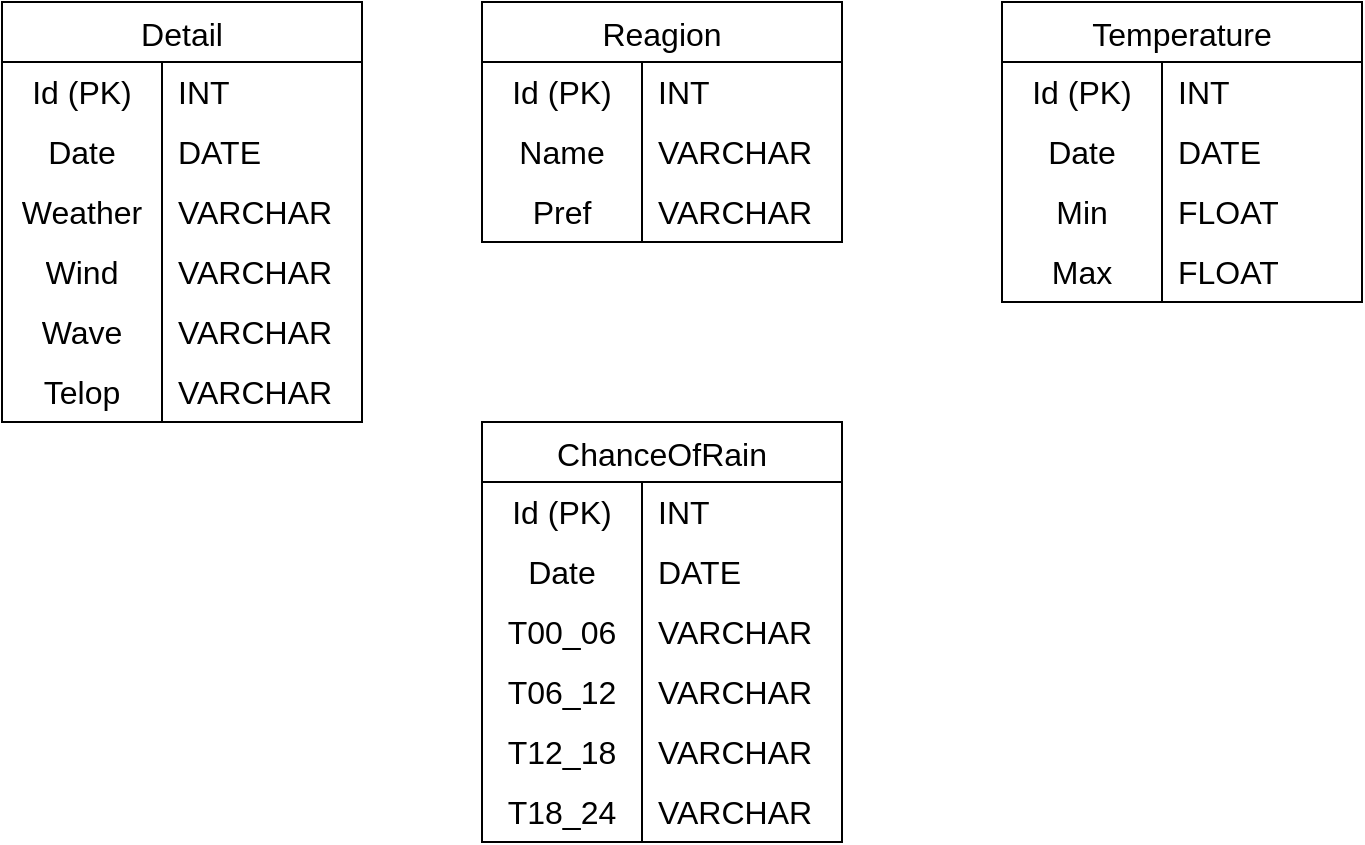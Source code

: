 <mxfile version="23.1.1" type="github">
  <diagram name="ページ1" id="7Na3_PlF_iCNdOLPFnab">
    <mxGraphModel dx="1062" dy="582" grid="1" gridSize="10" guides="1" tooltips="1" connect="1" arrows="1" fold="1" page="1" pageScale="1" pageWidth="827" pageHeight="1169" math="0" shadow="0">
      <root>
        <mxCell id="0" />
        <mxCell id="1" parent="0" />
        <mxCell id="b7qTKXQx5_YAtT5e8Tlb-1" value="Reagion" style="shape=table;startSize=30;container=1;collapsible=0;childLayout=tableLayout;fixedRows=1;rowLines=0;fontStyle=0;strokeColor=default;fontSize=16;" vertex="1" parent="1">
          <mxGeometry x="300" y="340" width="180" height="120" as="geometry" />
        </mxCell>
        <mxCell id="b7qTKXQx5_YAtT5e8Tlb-2" value="" style="shape=tableRow;horizontal=0;startSize=0;swimlaneHead=0;swimlaneBody=0;top=0;left=0;bottom=0;right=0;collapsible=0;dropTarget=0;fillColor=none;points=[[0,0.5],[1,0.5]];portConstraint=eastwest;strokeColor=inherit;fontSize=16;" vertex="1" parent="b7qTKXQx5_YAtT5e8Tlb-1">
          <mxGeometry y="30" width="180" height="30" as="geometry" />
        </mxCell>
        <mxCell id="b7qTKXQx5_YAtT5e8Tlb-3" value="Id (PK)" style="shape=partialRectangle;html=1;whiteSpace=wrap;connectable=0;fillColor=none;top=0;left=0;bottom=0;right=0;overflow=hidden;pointerEvents=1;strokeColor=inherit;fontSize=16;" vertex="1" parent="b7qTKXQx5_YAtT5e8Tlb-2">
          <mxGeometry width="80" height="30" as="geometry">
            <mxRectangle width="80" height="30" as="alternateBounds" />
          </mxGeometry>
        </mxCell>
        <mxCell id="b7qTKXQx5_YAtT5e8Tlb-4" value="INT" style="shape=partialRectangle;html=1;whiteSpace=wrap;connectable=0;fillColor=none;top=0;left=0;bottom=0;right=0;align=left;spacingLeft=6;overflow=hidden;strokeColor=inherit;fontSize=16;" vertex="1" parent="b7qTKXQx5_YAtT5e8Tlb-2">
          <mxGeometry x="80" width="100" height="30" as="geometry">
            <mxRectangle width="100" height="30" as="alternateBounds" />
          </mxGeometry>
        </mxCell>
        <mxCell id="b7qTKXQx5_YAtT5e8Tlb-5" value="" style="shape=tableRow;horizontal=0;startSize=0;swimlaneHead=0;swimlaneBody=0;top=0;left=0;bottom=0;right=0;collapsible=0;dropTarget=0;fillColor=none;points=[[0,0.5],[1,0.5]];portConstraint=eastwest;strokeColor=inherit;fontSize=16;" vertex="1" parent="b7qTKXQx5_YAtT5e8Tlb-1">
          <mxGeometry y="60" width="180" height="30" as="geometry" />
        </mxCell>
        <mxCell id="b7qTKXQx5_YAtT5e8Tlb-6" value="Name" style="shape=partialRectangle;html=1;whiteSpace=wrap;connectable=0;fillColor=none;top=0;left=0;bottom=0;right=0;overflow=hidden;strokeColor=inherit;fontSize=16;" vertex="1" parent="b7qTKXQx5_YAtT5e8Tlb-5">
          <mxGeometry width="80" height="30" as="geometry">
            <mxRectangle width="80" height="30" as="alternateBounds" />
          </mxGeometry>
        </mxCell>
        <mxCell id="b7qTKXQx5_YAtT5e8Tlb-7" value="VARCHAR" style="shape=partialRectangle;html=1;whiteSpace=wrap;connectable=0;fillColor=none;top=0;left=0;bottom=0;right=0;align=left;spacingLeft=6;overflow=hidden;strokeColor=inherit;fontSize=16;" vertex="1" parent="b7qTKXQx5_YAtT5e8Tlb-5">
          <mxGeometry x="80" width="100" height="30" as="geometry">
            <mxRectangle width="100" height="30" as="alternateBounds" />
          </mxGeometry>
        </mxCell>
        <mxCell id="b7qTKXQx5_YAtT5e8Tlb-8" value="" style="shape=tableRow;horizontal=0;startSize=0;swimlaneHead=0;swimlaneBody=0;top=0;left=0;bottom=0;right=0;collapsible=0;dropTarget=0;fillColor=none;points=[[0,0.5],[1,0.5]];portConstraint=eastwest;strokeColor=inherit;fontSize=16;" vertex="1" parent="b7qTKXQx5_YAtT5e8Tlb-1">
          <mxGeometry y="90" width="180" height="30" as="geometry" />
        </mxCell>
        <mxCell id="b7qTKXQx5_YAtT5e8Tlb-9" value="Pref" style="shape=partialRectangle;html=1;whiteSpace=wrap;connectable=0;fillColor=none;top=0;left=0;bottom=0;right=0;overflow=hidden;strokeColor=inherit;fontSize=16;" vertex="1" parent="b7qTKXQx5_YAtT5e8Tlb-8">
          <mxGeometry width="80" height="30" as="geometry">
            <mxRectangle width="80" height="30" as="alternateBounds" />
          </mxGeometry>
        </mxCell>
        <mxCell id="b7qTKXQx5_YAtT5e8Tlb-10" value="VARCHAR" style="shape=partialRectangle;html=1;whiteSpace=wrap;connectable=0;fillColor=none;top=0;left=0;bottom=0;right=0;align=left;spacingLeft=6;overflow=hidden;strokeColor=inherit;fontSize=16;" vertex="1" parent="b7qTKXQx5_YAtT5e8Tlb-8">
          <mxGeometry x="80" width="100" height="30" as="geometry">
            <mxRectangle width="100" height="30" as="alternateBounds" />
          </mxGeometry>
        </mxCell>
        <mxCell id="b7qTKXQx5_YAtT5e8Tlb-12" value="Temperature" style="shape=table;startSize=30;container=1;collapsible=0;childLayout=tableLayout;fixedRows=1;rowLines=0;fontStyle=0;strokeColor=default;fontSize=16;" vertex="1" parent="1">
          <mxGeometry x="560" y="340" width="180" height="150" as="geometry" />
        </mxCell>
        <mxCell id="b7qTKXQx5_YAtT5e8Tlb-13" value="" style="shape=tableRow;horizontal=0;startSize=0;swimlaneHead=0;swimlaneBody=0;top=0;left=0;bottom=0;right=0;collapsible=0;dropTarget=0;fillColor=none;points=[[0,0.5],[1,0.5]];portConstraint=eastwest;strokeColor=inherit;fontSize=16;" vertex="1" parent="b7qTKXQx5_YAtT5e8Tlb-12">
          <mxGeometry y="30" width="180" height="30" as="geometry" />
        </mxCell>
        <mxCell id="b7qTKXQx5_YAtT5e8Tlb-14" value="Id (PK)" style="shape=partialRectangle;html=1;whiteSpace=wrap;connectable=0;fillColor=none;top=0;left=0;bottom=0;right=0;overflow=hidden;pointerEvents=1;strokeColor=inherit;fontSize=16;" vertex="1" parent="b7qTKXQx5_YAtT5e8Tlb-13">
          <mxGeometry width="80" height="30" as="geometry">
            <mxRectangle width="80" height="30" as="alternateBounds" />
          </mxGeometry>
        </mxCell>
        <mxCell id="b7qTKXQx5_YAtT5e8Tlb-15" value="INT" style="shape=partialRectangle;html=1;whiteSpace=wrap;connectable=0;fillColor=none;top=0;left=0;bottom=0;right=0;align=left;spacingLeft=6;overflow=hidden;strokeColor=inherit;fontSize=16;" vertex="1" parent="b7qTKXQx5_YAtT5e8Tlb-13">
          <mxGeometry x="80" width="100" height="30" as="geometry">
            <mxRectangle width="100" height="30" as="alternateBounds" />
          </mxGeometry>
        </mxCell>
        <mxCell id="b7qTKXQx5_YAtT5e8Tlb-16" value="" style="shape=tableRow;horizontal=0;startSize=0;swimlaneHead=0;swimlaneBody=0;top=0;left=0;bottom=0;right=0;collapsible=0;dropTarget=0;fillColor=none;points=[[0,0.5],[1,0.5]];portConstraint=eastwest;strokeColor=inherit;fontSize=16;" vertex="1" parent="b7qTKXQx5_YAtT5e8Tlb-12">
          <mxGeometry y="60" width="180" height="30" as="geometry" />
        </mxCell>
        <mxCell id="b7qTKXQx5_YAtT5e8Tlb-17" value="Date" style="shape=partialRectangle;html=1;whiteSpace=wrap;connectable=0;fillColor=none;top=0;left=0;bottom=0;right=0;overflow=hidden;strokeColor=inherit;fontSize=16;" vertex="1" parent="b7qTKXQx5_YAtT5e8Tlb-16">
          <mxGeometry width="80" height="30" as="geometry">
            <mxRectangle width="80" height="30" as="alternateBounds" />
          </mxGeometry>
        </mxCell>
        <mxCell id="b7qTKXQx5_YAtT5e8Tlb-18" value="DATE" style="shape=partialRectangle;html=1;whiteSpace=wrap;connectable=0;fillColor=none;top=0;left=0;bottom=0;right=0;align=left;spacingLeft=6;overflow=hidden;strokeColor=inherit;fontSize=16;" vertex="1" parent="b7qTKXQx5_YAtT5e8Tlb-16">
          <mxGeometry x="80" width="100" height="30" as="geometry">
            <mxRectangle width="100" height="30" as="alternateBounds" />
          </mxGeometry>
        </mxCell>
        <mxCell id="b7qTKXQx5_YAtT5e8Tlb-19" value="" style="shape=tableRow;horizontal=0;startSize=0;swimlaneHead=0;swimlaneBody=0;top=0;left=0;bottom=0;right=0;collapsible=0;dropTarget=0;fillColor=none;points=[[0,0.5],[1,0.5]];portConstraint=eastwest;strokeColor=inherit;fontSize=16;" vertex="1" parent="b7qTKXQx5_YAtT5e8Tlb-12">
          <mxGeometry y="90" width="180" height="30" as="geometry" />
        </mxCell>
        <mxCell id="b7qTKXQx5_YAtT5e8Tlb-20" value="Min" style="shape=partialRectangle;html=1;whiteSpace=wrap;connectable=0;fillColor=none;top=0;left=0;bottom=0;right=0;overflow=hidden;strokeColor=inherit;fontSize=16;" vertex="1" parent="b7qTKXQx5_YAtT5e8Tlb-19">
          <mxGeometry width="80" height="30" as="geometry">
            <mxRectangle width="80" height="30" as="alternateBounds" />
          </mxGeometry>
        </mxCell>
        <mxCell id="b7qTKXQx5_YAtT5e8Tlb-21" value="FLOAT" style="shape=partialRectangle;html=1;whiteSpace=wrap;connectable=0;fillColor=none;top=0;left=0;bottom=0;right=0;align=left;spacingLeft=6;overflow=hidden;strokeColor=inherit;fontSize=16;" vertex="1" parent="b7qTKXQx5_YAtT5e8Tlb-19">
          <mxGeometry x="80" width="100" height="30" as="geometry">
            <mxRectangle width="100" height="30" as="alternateBounds" />
          </mxGeometry>
        </mxCell>
        <mxCell id="b7qTKXQx5_YAtT5e8Tlb-22" value="" style="shape=tableRow;horizontal=0;startSize=0;swimlaneHead=0;swimlaneBody=0;top=0;left=0;bottom=0;right=0;collapsible=0;dropTarget=0;fillColor=none;points=[[0,0.5],[1,0.5]];portConstraint=eastwest;strokeColor=inherit;fontSize=16;" vertex="1" parent="b7qTKXQx5_YAtT5e8Tlb-12">
          <mxGeometry y="120" width="180" height="30" as="geometry" />
        </mxCell>
        <mxCell id="b7qTKXQx5_YAtT5e8Tlb-23" value="Max" style="shape=partialRectangle;html=1;whiteSpace=wrap;connectable=0;fillColor=none;top=0;left=0;bottom=0;right=0;overflow=hidden;strokeColor=inherit;fontSize=16;" vertex="1" parent="b7qTKXQx5_YAtT5e8Tlb-22">
          <mxGeometry width="80" height="30" as="geometry">
            <mxRectangle width="80" height="30" as="alternateBounds" />
          </mxGeometry>
        </mxCell>
        <mxCell id="b7qTKXQx5_YAtT5e8Tlb-24" value="FLOAT" style="shape=partialRectangle;html=1;whiteSpace=wrap;connectable=0;fillColor=none;top=0;left=0;bottom=0;right=0;align=left;spacingLeft=6;overflow=hidden;strokeColor=inherit;fontSize=16;" vertex="1" parent="b7qTKXQx5_YAtT5e8Tlb-22">
          <mxGeometry x="80" width="100" height="30" as="geometry">
            <mxRectangle width="100" height="30" as="alternateBounds" />
          </mxGeometry>
        </mxCell>
        <mxCell id="b7qTKXQx5_YAtT5e8Tlb-28" value="Detail" style="shape=table;startSize=30;container=1;collapsible=0;childLayout=tableLayout;fixedRows=1;rowLines=0;fontStyle=0;strokeColor=default;fontSize=16;" vertex="1" parent="1">
          <mxGeometry x="60" y="340" width="180" height="210" as="geometry" />
        </mxCell>
        <mxCell id="b7qTKXQx5_YAtT5e8Tlb-29" value="" style="shape=tableRow;horizontal=0;startSize=0;swimlaneHead=0;swimlaneBody=0;top=0;left=0;bottom=0;right=0;collapsible=0;dropTarget=0;fillColor=none;points=[[0,0.5],[1,0.5]];portConstraint=eastwest;strokeColor=inherit;fontSize=16;" vertex="1" parent="b7qTKXQx5_YAtT5e8Tlb-28">
          <mxGeometry y="30" width="180" height="30" as="geometry" />
        </mxCell>
        <mxCell id="b7qTKXQx5_YAtT5e8Tlb-30" value="Id (PK)" style="shape=partialRectangle;html=1;whiteSpace=wrap;connectable=0;fillColor=none;top=0;left=0;bottom=0;right=0;overflow=hidden;pointerEvents=1;strokeColor=inherit;fontSize=16;" vertex="1" parent="b7qTKXQx5_YAtT5e8Tlb-29">
          <mxGeometry width="80" height="30" as="geometry">
            <mxRectangle width="80" height="30" as="alternateBounds" />
          </mxGeometry>
        </mxCell>
        <mxCell id="b7qTKXQx5_YAtT5e8Tlb-31" value="INT" style="shape=partialRectangle;html=1;whiteSpace=wrap;connectable=0;fillColor=none;top=0;left=0;bottom=0;right=0;align=left;spacingLeft=6;overflow=hidden;strokeColor=inherit;fontSize=16;" vertex="1" parent="b7qTKXQx5_YAtT5e8Tlb-29">
          <mxGeometry x="80" width="100" height="30" as="geometry">
            <mxRectangle width="100" height="30" as="alternateBounds" />
          </mxGeometry>
        </mxCell>
        <mxCell id="b7qTKXQx5_YAtT5e8Tlb-51" value="" style="shape=tableRow;horizontal=0;startSize=0;swimlaneHead=0;swimlaneBody=0;top=0;left=0;bottom=0;right=0;collapsible=0;dropTarget=0;fillColor=none;points=[[0,0.5],[1,0.5]];portConstraint=eastwest;strokeColor=inherit;fontSize=16;" vertex="1" parent="b7qTKXQx5_YAtT5e8Tlb-28">
          <mxGeometry y="60" width="180" height="30" as="geometry" />
        </mxCell>
        <mxCell id="b7qTKXQx5_YAtT5e8Tlb-52" value="Date" style="shape=partialRectangle;html=1;whiteSpace=wrap;connectable=0;fillColor=none;top=0;left=0;bottom=0;right=0;overflow=hidden;strokeColor=inherit;fontSize=16;" vertex="1" parent="b7qTKXQx5_YAtT5e8Tlb-51">
          <mxGeometry width="80" height="30" as="geometry">
            <mxRectangle width="80" height="30" as="alternateBounds" />
          </mxGeometry>
        </mxCell>
        <mxCell id="b7qTKXQx5_YAtT5e8Tlb-53" value="DATE" style="shape=partialRectangle;html=1;whiteSpace=wrap;connectable=0;fillColor=none;top=0;left=0;bottom=0;right=0;align=left;spacingLeft=6;overflow=hidden;strokeColor=inherit;fontSize=16;" vertex="1" parent="b7qTKXQx5_YAtT5e8Tlb-51">
          <mxGeometry x="80" width="100" height="30" as="geometry">
            <mxRectangle width="100" height="30" as="alternateBounds" />
          </mxGeometry>
        </mxCell>
        <mxCell id="b7qTKXQx5_YAtT5e8Tlb-32" value="" style="shape=tableRow;horizontal=0;startSize=0;swimlaneHead=0;swimlaneBody=0;top=0;left=0;bottom=0;right=0;collapsible=0;dropTarget=0;fillColor=none;points=[[0,0.5],[1,0.5]];portConstraint=eastwest;strokeColor=inherit;fontSize=16;" vertex="1" parent="b7qTKXQx5_YAtT5e8Tlb-28">
          <mxGeometry y="90" width="180" height="30" as="geometry" />
        </mxCell>
        <mxCell id="b7qTKXQx5_YAtT5e8Tlb-33" value="Weather" style="shape=partialRectangle;html=1;whiteSpace=wrap;connectable=0;fillColor=none;top=0;left=0;bottom=0;right=0;overflow=hidden;strokeColor=inherit;fontSize=16;" vertex="1" parent="b7qTKXQx5_YAtT5e8Tlb-32">
          <mxGeometry width="80" height="30" as="geometry">
            <mxRectangle width="80" height="30" as="alternateBounds" />
          </mxGeometry>
        </mxCell>
        <mxCell id="b7qTKXQx5_YAtT5e8Tlb-34" value="VARCHAR" style="shape=partialRectangle;html=1;whiteSpace=wrap;connectable=0;fillColor=none;top=0;left=0;bottom=0;right=0;align=left;spacingLeft=6;overflow=hidden;strokeColor=inherit;fontSize=16;" vertex="1" parent="b7qTKXQx5_YAtT5e8Tlb-32">
          <mxGeometry x="80" width="100" height="30" as="geometry">
            <mxRectangle width="100" height="30" as="alternateBounds" />
          </mxGeometry>
        </mxCell>
        <mxCell id="b7qTKXQx5_YAtT5e8Tlb-35" value="" style="shape=tableRow;horizontal=0;startSize=0;swimlaneHead=0;swimlaneBody=0;top=0;left=0;bottom=0;right=0;collapsible=0;dropTarget=0;fillColor=none;points=[[0,0.5],[1,0.5]];portConstraint=eastwest;strokeColor=inherit;fontSize=16;" vertex="1" parent="b7qTKXQx5_YAtT5e8Tlb-28">
          <mxGeometry y="120" width="180" height="30" as="geometry" />
        </mxCell>
        <mxCell id="b7qTKXQx5_YAtT5e8Tlb-36" value="Wind" style="shape=partialRectangle;html=1;whiteSpace=wrap;connectable=0;fillColor=none;top=0;left=0;bottom=0;right=0;overflow=hidden;strokeColor=inherit;fontSize=16;" vertex="1" parent="b7qTKXQx5_YAtT5e8Tlb-35">
          <mxGeometry width="80" height="30" as="geometry">
            <mxRectangle width="80" height="30" as="alternateBounds" />
          </mxGeometry>
        </mxCell>
        <mxCell id="b7qTKXQx5_YAtT5e8Tlb-37" value="VARCHAR" style="shape=partialRectangle;html=1;whiteSpace=wrap;connectable=0;fillColor=none;top=0;left=0;bottom=0;right=0;align=left;spacingLeft=6;overflow=hidden;strokeColor=inherit;fontSize=16;" vertex="1" parent="b7qTKXQx5_YAtT5e8Tlb-35">
          <mxGeometry x="80" width="100" height="30" as="geometry">
            <mxRectangle width="100" height="30" as="alternateBounds" />
          </mxGeometry>
        </mxCell>
        <mxCell id="b7qTKXQx5_YAtT5e8Tlb-48" value="" style="shape=tableRow;horizontal=0;startSize=0;swimlaneHead=0;swimlaneBody=0;top=0;left=0;bottom=0;right=0;collapsible=0;dropTarget=0;fillColor=none;points=[[0,0.5],[1,0.5]];portConstraint=eastwest;strokeColor=inherit;fontSize=16;" vertex="1" parent="b7qTKXQx5_YAtT5e8Tlb-28">
          <mxGeometry y="150" width="180" height="30" as="geometry" />
        </mxCell>
        <mxCell id="b7qTKXQx5_YAtT5e8Tlb-49" value="Wave" style="shape=partialRectangle;html=1;whiteSpace=wrap;connectable=0;fillColor=none;top=0;left=0;bottom=0;right=0;overflow=hidden;strokeColor=inherit;fontSize=16;" vertex="1" parent="b7qTKXQx5_YAtT5e8Tlb-48">
          <mxGeometry width="80" height="30" as="geometry">
            <mxRectangle width="80" height="30" as="alternateBounds" />
          </mxGeometry>
        </mxCell>
        <mxCell id="b7qTKXQx5_YAtT5e8Tlb-50" value="VARCHAR" style="shape=partialRectangle;html=1;whiteSpace=wrap;connectable=0;fillColor=none;top=0;left=0;bottom=0;right=0;align=left;spacingLeft=6;overflow=hidden;strokeColor=inherit;fontSize=16;" vertex="1" parent="b7qTKXQx5_YAtT5e8Tlb-48">
          <mxGeometry x="80" width="100" height="30" as="geometry">
            <mxRectangle width="100" height="30" as="alternateBounds" />
          </mxGeometry>
        </mxCell>
        <mxCell id="b7qTKXQx5_YAtT5e8Tlb-70" value="" style="shape=tableRow;horizontal=0;startSize=0;swimlaneHead=0;swimlaneBody=0;top=0;left=0;bottom=0;right=0;collapsible=0;dropTarget=0;fillColor=none;points=[[0,0.5],[1,0.5]];portConstraint=eastwest;strokeColor=inherit;fontSize=16;" vertex="1" parent="b7qTKXQx5_YAtT5e8Tlb-28">
          <mxGeometry y="180" width="180" height="30" as="geometry" />
        </mxCell>
        <mxCell id="b7qTKXQx5_YAtT5e8Tlb-71" value="Telop" style="shape=partialRectangle;html=1;whiteSpace=wrap;connectable=0;fillColor=none;top=0;left=0;bottom=0;right=0;overflow=hidden;strokeColor=inherit;fontSize=16;" vertex="1" parent="b7qTKXQx5_YAtT5e8Tlb-70">
          <mxGeometry width="80" height="30" as="geometry">
            <mxRectangle width="80" height="30" as="alternateBounds" />
          </mxGeometry>
        </mxCell>
        <mxCell id="b7qTKXQx5_YAtT5e8Tlb-72" value="VARCHAR" style="shape=partialRectangle;html=1;whiteSpace=wrap;connectable=0;fillColor=none;top=0;left=0;bottom=0;right=0;align=left;spacingLeft=6;overflow=hidden;strokeColor=inherit;fontSize=16;" vertex="1" parent="b7qTKXQx5_YAtT5e8Tlb-70">
          <mxGeometry x="80" width="100" height="30" as="geometry">
            <mxRectangle width="100" height="30" as="alternateBounds" />
          </mxGeometry>
        </mxCell>
        <mxCell id="b7qTKXQx5_YAtT5e8Tlb-73" value="ChanceOfRain" style="shape=table;startSize=30;container=1;collapsible=0;childLayout=tableLayout;fixedRows=1;rowLines=0;fontStyle=0;strokeColor=default;fontSize=16;" vertex="1" parent="1">
          <mxGeometry x="300" y="550" width="180" height="210" as="geometry" />
        </mxCell>
        <mxCell id="b7qTKXQx5_YAtT5e8Tlb-74" value="" style="shape=tableRow;horizontal=0;startSize=0;swimlaneHead=0;swimlaneBody=0;top=0;left=0;bottom=0;right=0;collapsible=0;dropTarget=0;fillColor=none;points=[[0,0.5],[1,0.5]];portConstraint=eastwest;strokeColor=inherit;fontSize=16;" vertex="1" parent="b7qTKXQx5_YAtT5e8Tlb-73">
          <mxGeometry y="30" width="180" height="30" as="geometry" />
        </mxCell>
        <mxCell id="b7qTKXQx5_YAtT5e8Tlb-75" value="Id (PK)" style="shape=partialRectangle;html=1;whiteSpace=wrap;connectable=0;fillColor=none;top=0;left=0;bottom=0;right=0;overflow=hidden;pointerEvents=1;strokeColor=inherit;fontSize=16;" vertex="1" parent="b7qTKXQx5_YAtT5e8Tlb-74">
          <mxGeometry width="80" height="30" as="geometry">
            <mxRectangle width="80" height="30" as="alternateBounds" />
          </mxGeometry>
        </mxCell>
        <mxCell id="b7qTKXQx5_YAtT5e8Tlb-76" value="INT" style="shape=partialRectangle;html=1;whiteSpace=wrap;connectable=0;fillColor=none;top=0;left=0;bottom=0;right=0;align=left;spacingLeft=6;overflow=hidden;strokeColor=inherit;fontSize=16;" vertex="1" parent="b7qTKXQx5_YAtT5e8Tlb-74">
          <mxGeometry x="80" width="100" height="30" as="geometry">
            <mxRectangle width="100" height="30" as="alternateBounds" />
          </mxGeometry>
        </mxCell>
        <mxCell id="b7qTKXQx5_YAtT5e8Tlb-77" value="" style="shape=tableRow;horizontal=0;startSize=0;swimlaneHead=0;swimlaneBody=0;top=0;left=0;bottom=0;right=0;collapsible=0;dropTarget=0;fillColor=none;points=[[0,0.5],[1,0.5]];portConstraint=eastwest;strokeColor=inherit;fontSize=16;" vertex="1" parent="b7qTKXQx5_YAtT5e8Tlb-73">
          <mxGeometry y="60" width="180" height="30" as="geometry" />
        </mxCell>
        <mxCell id="b7qTKXQx5_YAtT5e8Tlb-78" value="Date" style="shape=partialRectangle;html=1;whiteSpace=wrap;connectable=0;fillColor=none;top=0;left=0;bottom=0;right=0;overflow=hidden;strokeColor=inherit;fontSize=16;" vertex="1" parent="b7qTKXQx5_YAtT5e8Tlb-77">
          <mxGeometry width="80" height="30" as="geometry">
            <mxRectangle width="80" height="30" as="alternateBounds" />
          </mxGeometry>
        </mxCell>
        <mxCell id="b7qTKXQx5_YAtT5e8Tlb-79" value="DATE" style="shape=partialRectangle;html=1;whiteSpace=wrap;connectable=0;fillColor=none;top=0;left=0;bottom=0;right=0;align=left;spacingLeft=6;overflow=hidden;strokeColor=inherit;fontSize=16;" vertex="1" parent="b7qTKXQx5_YAtT5e8Tlb-77">
          <mxGeometry x="80" width="100" height="30" as="geometry">
            <mxRectangle width="100" height="30" as="alternateBounds" />
          </mxGeometry>
        </mxCell>
        <mxCell id="b7qTKXQx5_YAtT5e8Tlb-80" value="" style="shape=tableRow;horizontal=0;startSize=0;swimlaneHead=0;swimlaneBody=0;top=0;left=0;bottom=0;right=0;collapsible=0;dropTarget=0;fillColor=none;points=[[0,0.5],[1,0.5]];portConstraint=eastwest;strokeColor=inherit;fontSize=16;" vertex="1" parent="b7qTKXQx5_YAtT5e8Tlb-73">
          <mxGeometry y="90" width="180" height="30" as="geometry" />
        </mxCell>
        <mxCell id="b7qTKXQx5_YAtT5e8Tlb-81" value="T00_06" style="shape=partialRectangle;html=1;whiteSpace=wrap;connectable=0;fillColor=none;top=0;left=0;bottom=0;right=0;overflow=hidden;strokeColor=inherit;fontSize=16;" vertex="1" parent="b7qTKXQx5_YAtT5e8Tlb-80">
          <mxGeometry width="80" height="30" as="geometry">
            <mxRectangle width="80" height="30" as="alternateBounds" />
          </mxGeometry>
        </mxCell>
        <mxCell id="b7qTKXQx5_YAtT5e8Tlb-82" value="VARCHAR" style="shape=partialRectangle;html=1;whiteSpace=wrap;connectable=0;fillColor=none;top=0;left=0;bottom=0;right=0;align=left;spacingLeft=6;overflow=hidden;strokeColor=inherit;fontSize=16;" vertex="1" parent="b7qTKXQx5_YAtT5e8Tlb-80">
          <mxGeometry x="80" width="100" height="30" as="geometry">
            <mxRectangle width="100" height="30" as="alternateBounds" />
          </mxGeometry>
        </mxCell>
        <mxCell id="b7qTKXQx5_YAtT5e8Tlb-83" value="" style="shape=tableRow;horizontal=0;startSize=0;swimlaneHead=0;swimlaneBody=0;top=0;left=0;bottom=0;right=0;collapsible=0;dropTarget=0;fillColor=none;points=[[0,0.5],[1,0.5]];portConstraint=eastwest;strokeColor=inherit;fontSize=16;" vertex="1" parent="b7qTKXQx5_YAtT5e8Tlb-73">
          <mxGeometry y="120" width="180" height="30" as="geometry" />
        </mxCell>
        <mxCell id="b7qTKXQx5_YAtT5e8Tlb-84" value="T06_12" style="shape=partialRectangle;html=1;whiteSpace=wrap;connectable=0;fillColor=none;top=0;left=0;bottom=0;right=0;overflow=hidden;strokeColor=inherit;fontSize=16;" vertex="1" parent="b7qTKXQx5_YAtT5e8Tlb-83">
          <mxGeometry width="80" height="30" as="geometry">
            <mxRectangle width="80" height="30" as="alternateBounds" />
          </mxGeometry>
        </mxCell>
        <mxCell id="b7qTKXQx5_YAtT5e8Tlb-85" value="VARCHAR" style="shape=partialRectangle;html=1;whiteSpace=wrap;connectable=0;fillColor=none;top=0;left=0;bottom=0;right=0;align=left;spacingLeft=6;overflow=hidden;strokeColor=inherit;fontSize=16;" vertex="1" parent="b7qTKXQx5_YAtT5e8Tlb-83">
          <mxGeometry x="80" width="100" height="30" as="geometry">
            <mxRectangle width="100" height="30" as="alternateBounds" />
          </mxGeometry>
        </mxCell>
        <mxCell id="b7qTKXQx5_YAtT5e8Tlb-86" value="" style="shape=tableRow;horizontal=0;startSize=0;swimlaneHead=0;swimlaneBody=0;top=0;left=0;bottom=0;right=0;collapsible=0;dropTarget=0;fillColor=none;points=[[0,0.5],[1,0.5]];portConstraint=eastwest;strokeColor=inherit;fontSize=16;" vertex="1" parent="b7qTKXQx5_YAtT5e8Tlb-73">
          <mxGeometry y="150" width="180" height="30" as="geometry" />
        </mxCell>
        <mxCell id="b7qTKXQx5_YAtT5e8Tlb-87" value="T12_18" style="shape=partialRectangle;html=1;whiteSpace=wrap;connectable=0;fillColor=none;top=0;left=0;bottom=0;right=0;overflow=hidden;strokeColor=inherit;fontSize=16;" vertex="1" parent="b7qTKXQx5_YAtT5e8Tlb-86">
          <mxGeometry width="80" height="30" as="geometry">
            <mxRectangle width="80" height="30" as="alternateBounds" />
          </mxGeometry>
        </mxCell>
        <mxCell id="b7qTKXQx5_YAtT5e8Tlb-88" value="VARCHAR" style="shape=partialRectangle;html=1;whiteSpace=wrap;connectable=0;fillColor=none;top=0;left=0;bottom=0;right=0;align=left;spacingLeft=6;overflow=hidden;strokeColor=inherit;fontSize=16;" vertex="1" parent="b7qTKXQx5_YAtT5e8Tlb-86">
          <mxGeometry x="80" width="100" height="30" as="geometry">
            <mxRectangle width="100" height="30" as="alternateBounds" />
          </mxGeometry>
        </mxCell>
        <mxCell id="b7qTKXQx5_YAtT5e8Tlb-89" value="" style="shape=tableRow;horizontal=0;startSize=0;swimlaneHead=0;swimlaneBody=0;top=0;left=0;bottom=0;right=0;collapsible=0;dropTarget=0;fillColor=none;points=[[0,0.5],[1,0.5]];portConstraint=eastwest;strokeColor=inherit;fontSize=16;" vertex="1" parent="b7qTKXQx5_YAtT5e8Tlb-73">
          <mxGeometry y="180" width="180" height="30" as="geometry" />
        </mxCell>
        <mxCell id="b7qTKXQx5_YAtT5e8Tlb-90" value="T18_24" style="shape=partialRectangle;html=1;whiteSpace=wrap;connectable=0;fillColor=none;top=0;left=0;bottom=0;right=0;overflow=hidden;strokeColor=inherit;fontSize=16;" vertex="1" parent="b7qTKXQx5_YAtT5e8Tlb-89">
          <mxGeometry width="80" height="30" as="geometry">
            <mxRectangle width="80" height="30" as="alternateBounds" />
          </mxGeometry>
        </mxCell>
        <mxCell id="b7qTKXQx5_YAtT5e8Tlb-91" value="VARCHAR" style="shape=partialRectangle;html=1;whiteSpace=wrap;connectable=0;fillColor=none;top=0;left=0;bottom=0;right=0;align=left;spacingLeft=6;overflow=hidden;strokeColor=inherit;fontSize=16;" vertex="1" parent="b7qTKXQx5_YAtT5e8Tlb-89">
          <mxGeometry x="80" width="100" height="30" as="geometry">
            <mxRectangle width="100" height="30" as="alternateBounds" />
          </mxGeometry>
        </mxCell>
      </root>
    </mxGraphModel>
  </diagram>
</mxfile>
